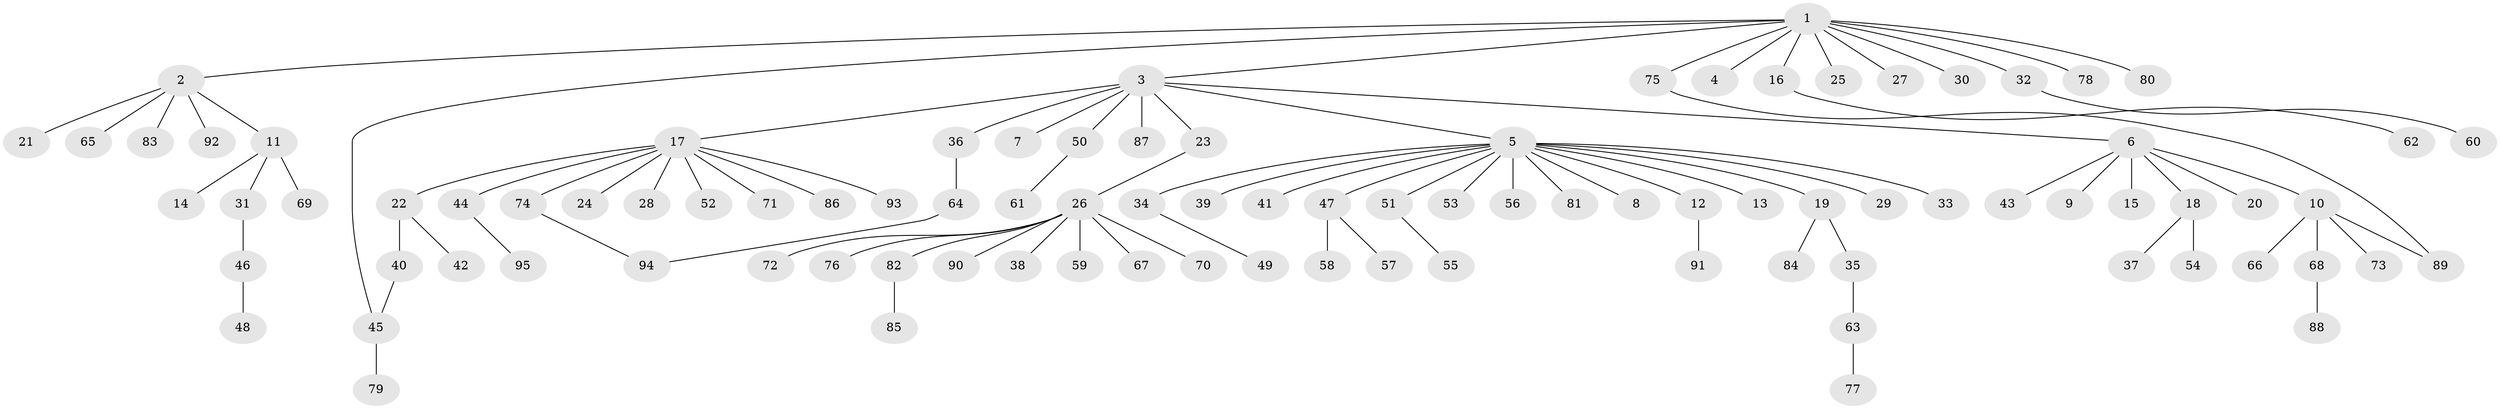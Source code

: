 // Generated by graph-tools (version 1.1) at 2025/49/03/09/25 03:49:48]
// undirected, 95 vertices, 97 edges
graph export_dot {
graph [start="1"]
  node [color=gray90,style=filled];
  1;
  2;
  3;
  4;
  5;
  6;
  7;
  8;
  9;
  10;
  11;
  12;
  13;
  14;
  15;
  16;
  17;
  18;
  19;
  20;
  21;
  22;
  23;
  24;
  25;
  26;
  27;
  28;
  29;
  30;
  31;
  32;
  33;
  34;
  35;
  36;
  37;
  38;
  39;
  40;
  41;
  42;
  43;
  44;
  45;
  46;
  47;
  48;
  49;
  50;
  51;
  52;
  53;
  54;
  55;
  56;
  57;
  58;
  59;
  60;
  61;
  62;
  63;
  64;
  65;
  66;
  67;
  68;
  69;
  70;
  71;
  72;
  73;
  74;
  75;
  76;
  77;
  78;
  79;
  80;
  81;
  82;
  83;
  84;
  85;
  86;
  87;
  88;
  89;
  90;
  91;
  92;
  93;
  94;
  95;
  1 -- 2;
  1 -- 3;
  1 -- 4;
  1 -- 16;
  1 -- 25;
  1 -- 27;
  1 -- 30;
  1 -- 32;
  1 -- 45;
  1 -- 75;
  1 -- 78;
  1 -- 80;
  2 -- 11;
  2 -- 21;
  2 -- 65;
  2 -- 83;
  2 -- 92;
  3 -- 5;
  3 -- 6;
  3 -- 7;
  3 -- 17;
  3 -- 23;
  3 -- 36;
  3 -- 50;
  3 -- 87;
  5 -- 8;
  5 -- 12;
  5 -- 13;
  5 -- 19;
  5 -- 29;
  5 -- 33;
  5 -- 34;
  5 -- 39;
  5 -- 41;
  5 -- 47;
  5 -- 51;
  5 -- 53;
  5 -- 56;
  5 -- 81;
  6 -- 9;
  6 -- 10;
  6 -- 15;
  6 -- 18;
  6 -- 20;
  6 -- 43;
  10 -- 66;
  10 -- 68;
  10 -- 73;
  10 -- 89;
  11 -- 14;
  11 -- 31;
  11 -- 69;
  12 -- 91;
  16 -- 62;
  17 -- 22;
  17 -- 24;
  17 -- 28;
  17 -- 44;
  17 -- 52;
  17 -- 71;
  17 -- 74;
  17 -- 86;
  17 -- 93;
  18 -- 37;
  18 -- 54;
  19 -- 35;
  19 -- 84;
  22 -- 40;
  22 -- 42;
  23 -- 26;
  26 -- 38;
  26 -- 59;
  26 -- 67;
  26 -- 70;
  26 -- 72;
  26 -- 76;
  26 -- 82;
  26 -- 90;
  31 -- 46;
  32 -- 60;
  34 -- 49;
  35 -- 63;
  36 -- 64;
  40 -- 45;
  44 -- 95;
  45 -- 79;
  46 -- 48;
  47 -- 57;
  47 -- 58;
  50 -- 61;
  51 -- 55;
  63 -- 77;
  64 -- 94;
  68 -- 88;
  74 -- 94;
  75 -- 89;
  82 -- 85;
}
